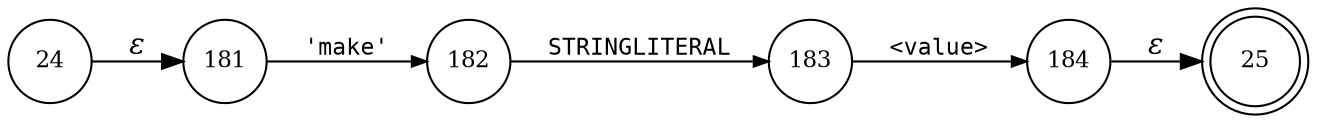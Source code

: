 digraph ATN {
rankdir=LR;
s25[fontsize=11, label="25", shape=doublecircle, fixedsize=true, width=.6];
s181[fontsize=11,label="181", shape=circle, fixedsize=true, width=.55, peripheries=1];
s182[fontsize=11,label="182", shape=circle, fixedsize=true, width=.55, peripheries=1];
s183[fontsize=11,label="183", shape=circle, fixedsize=true, width=.55, peripheries=1];
s24[fontsize=11,label="24", shape=circle, fixedsize=true, width=.55, peripheries=1];
s184[fontsize=11,label="184", shape=circle, fixedsize=true, width=.55, peripheries=1];
s24 -> s181 [fontname="Times-Italic", label="&epsilon;"];
s181 -> s182 [fontsize=11, fontname="Courier", arrowsize=.7, label = "'make'", arrowhead = normal];
s182 -> s183 [fontsize=11, fontname="Courier", arrowsize=.7, label = "STRINGLITERAL", arrowhead = normal];
s183 -> s184 [fontsize=11, fontname="Courier", arrowsize=.7, label = "<value>", arrowhead = normal];
s184 -> s25 [fontname="Times-Italic", label="&epsilon;"];
}